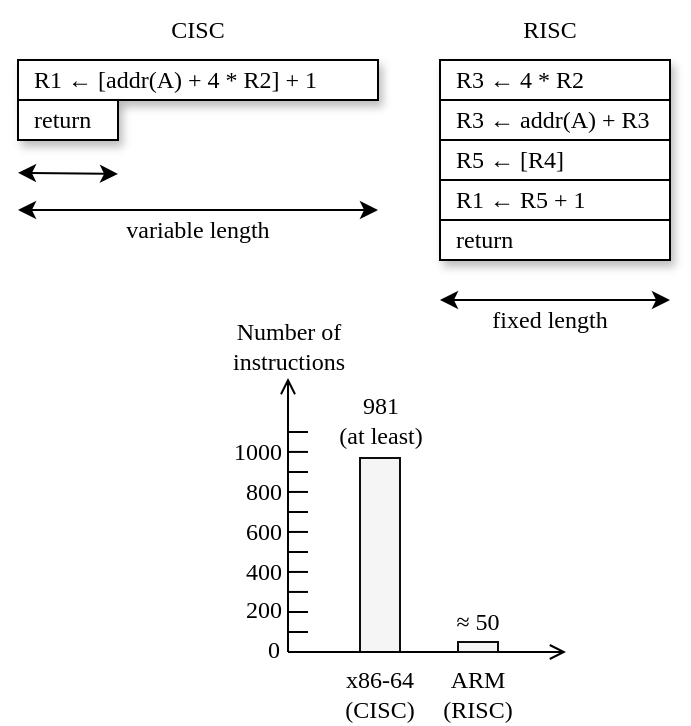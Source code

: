 <mxfile version="22.1.15" type="device">
  <diagram name="Page-1" id="iMk0fkADi3fu9BNBoA8n">
    <mxGraphModel dx="863" dy="512" grid="1" gridSize="10" guides="1" tooltips="1" connect="1" arrows="1" fold="1" page="1" pageScale="1" pageWidth="850" pageHeight="1100" math="0" shadow="0">
      <root>
        <mxCell id="0" />
        <mxCell id="1" parent="0" />
        <mxCell id="UowoolXHHow6wMS4l7hl-9" value="" style="rounded=0;whiteSpace=wrap;html=1;fontFamily=Computer Modern;align=left;shadow=1;" parent="1" vertex="1">
          <mxGeometry x="351" y="200" width="115" height="100" as="geometry" />
        </mxCell>
        <mxCell id="UowoolXHHow6wMS4l7hl-1" value="&amp;nbsp; R1&amp;nbsp;←&amp;nbsp;[addr(A) + 4 * R2] + 1" style="rounded=0;whiteSpace=wrap;html=1;fontFamily=Computer Modern;align=left;shadow=1;" parent="1" vertex="1">
          <mxGeometry x="140" y="200" width="180" height="20" as="geometry" />
        </mxCell>
        <mxCell id="UowoolXHHow6wMS4l7hl-2" value="&amp;nbsp; R3 ←&amp;nbsp;4 * R2" style="rounded=0;whiteSpace=wrap;html=1;fontFamily=Computer Modern;align=left;" parent="1" vertex="1">
          <mxGeometry x="351" y="200" width="115" height="20" as="geometry" />
        </mxCell>
        <mxCell id="UowoolXHHow6wMS4l7hl-3" value="&amp;nbsp; R3 ←&amp;nbsp;addr(A) + R3" style="rounded=0;whiteSpace=wrap;html=1;fontFamily=Computer Modern;align=left;" parent="1" vertex="1">
          <mxGeometry x="351" y="220" width="115" height="20" as="geometry" />
        </mxCell>
        <mxCell id="UowoolXHHow6wMS4l7hl-4" value="&amp;nbsp; R5 ←&amp;nbsp;[R4]" style="rounded=0;whiteSpace=wrap;html=1;fontFamily=Computer Modern;align=left;" parent="1" vertex="1">
          <mxGeometry x="351" y="240" width="115" height="20" as="geometry" />
        </mxCell>
        <mxCell id="UowoolXHHow6wMS4l7hl-5" value="&amp;nbsp; R1 ←&amp;nbsp;R5 + 1" style="rounded=0;whiteSpace=wrap;html=1;fontFamily=Computer Modern;align=left;" parent="1" vertex="1">
          <mxGeometry x="351" y="260" width="115" height="20" as="geometry" />
        </mxCell>
        <mxCell id="UowoolXHHow6wMS4l7hl-6" value="&amp;nbsp; return" style="rounded=0;whiteSpace=wrap;html=1;fontFamily=Computer Modern;align=left;" parent="1" vertex="1">
          <mxGeometry x="351" y="280" width="115" height="20" as="geometry" />
        </mxCell>
        <mxCell id="UowoolXHHow6wMS4l7hl-7" value="&amp;nbsp; return" style="rounded=0;whiteSpace=wrap;html=1;fontFamily=Computer Modern;align=left;shadow=1;" parent="1" vertex="1">
          <mxGeometry x="140" y="220" width="50" height="20" as="geometry" />
        </mxCell>
        <mxCell id="UowoolXHHow6wMS4l7hl-8" value="" style="endArrow=classic;startArrow=classic;html=1;rounded=0;" parent="1" edge="1">
          <mxGeometry width="50" height="50" relative="1" as="geometry">
            <mxPoint x="140" y="275" as="sourcePoint" />
            <mxPoint x="320" y="275" as="targetPoint" />
          </mxGeometry>
        </mxCell>
        <mxCell id="UowoolXHHow6wMS4l7hl-10" value="variable length" style="text;html=1;strokeColor=none;fillColor=none;align=center;verticalAlign=middle;whiteSpace=wrap;rounded=0;fontFamily=Computer Modern;" parent="1" vertex="1">
          <mxGeometry x="180" y="270" width="100" height="30" as="geometry" />
        </mxCell>
        <mxCell id="UowoolXHHow6wMS4l7hl-11" value="" style="endArrow=classic;startArrow=classic;html=1;rounded=0;" parent="1" edge="1">
          <mxGeometry width="50" height="50" relative="1" as="geometry">
            <mxPoint x="140" y="256.43" as="sourcePoint" />
            <mxPoint x="190" y="257" as="targetPoint" />
          </mxGeometry>
        </mxCell>
        <mxCell id="UowoolXHHow6wMS4l7hl-12" value="" style="endArrow=classic;startArrow=classic;html=1;rounded=0;" parent="1" edge="1">
          <mxGeometry width="50" height="50" relative="1" as="geometry">
            <mxPoint x="351" y="320" as="sourcePoint" />
            <mxPoint x="466" y="320" as="targetPoint" />
          </mxGeometry>
        </mxCell>
        <mxCell id="UowoolXHHow6wMS4l7hl-13" value="fixed length" style="text;html=1;strokeColor=none;fillColor=none;align=center;verticalAlign=middle;whiteSpace=wrap;rounded=0;fontFamily=Computer Modern;" parent="1" vertex="1">
          <mxGeometry x="356" y="315" width="100" height="30" as="geometry" />
        </mxCell>
        <mxCell id="UowoolXHHow6wMS4l7hl-14" value="CISC" style="text;html=1;strokeColor=none;fillColor=none;align=center;verticalAlign=middle;whiteSpace=wrap;rounded=0;fontFamily=Computer Modern;" parent="1" vertex="1">
          <mxGeometry x="180" y="170" width="100" height="30" as="geometry" />
        </mxCell>
        <mxCell id="UowoolXHHow6wMS4l7hl-15" value="RISC" style="text;html=1;strokeColor=none;fillColor=none;align=center;verticalAlign=middle;whiteSpace=wrap;rounded=0;fontFamily=Computer Modern;" parent="1" vertex="1">
          <mxGeometry x="356" y="170" width="100" height="30" as="geometry" />
        </mxCell>
        <mxCell id="cX08sPH2XXJ4aZE651Kv-1" value="" style="rounded=0;whiteSpace=wrap;html=1;fillColor=#f5f5f5;fontColor=#333333;strokeColor=#0D0D0D;" parent="1" vertex="1">
          <mxGeometry x="311" y="399" width="20" height="97" as="geometry" />
        </mxCell>
        <mxCell id="cX08sPH2XXJ4aZE651Kv-2" value="" style="endArrow=open;html=1;rounded=0;endFill=0;" parent="1" edge="1">
          <mxGeometry width="50" height="50" relative="1" as="geometry">
            <mxPoint x="275" y="496" as="sourcePoint" />
            <mxPoint x="275" y="359" as="targetPoint" />
          </mxGeometry>
        </mxCell>
        <mxCell id="cX08sPH2XXJ4aZE651Kv-3" value="" style="endArrow=open;html=1;rounded=0;endFill=0;" parent="1" edge="1">
          <mxGeometry width="50" height="50" relative="1" as="geometry">
            <mxPoint x="275" y="496" as="sourcePoint" />
            <mxPoint x="414" y="496" as="targetPoint" />
          </mxGeometry>
        </mxCell>
        <mxCell id="cX08sPH2XXJ4aZE651Kv-4" value="" style="rounded=0;whiteSpace=wrap;html=1;fillColor=#f5f5f5;fontColor=#333333;strokeColor=#0D0D0D;" parent="1" vertex="1">
          <mxGeometry x="360" y="491" width="20" height="5" as="geometry" />
        </mxCell>
        <mxCell id="cX08sPH2XXJ4aZE651Kv-5" value="ARM&lt;br&gt;(RISC)" style="text;html=1;strokeColor=none;fillColor=none;align=center;verticalAlign=middle;whiteSpace=wrap;rounded=0;fontFamily=Computer Modern;" parent="1" vertex="1">
          <mxGeometry x="350" y="502" width="40" height="30" as="geometry" />
        </mxCell>
        <mxCell id="cX08sPH2XXJ4aZE651Kv-6" value="x86-64&lt;br&gt;(CISC)" style="text;html=1;strokeColor=none;fillColor=none;align=center;verticalAlign=middle;whiteSpace=wrap;rounded=0;fontFamily=Computer Modern;" parent="1" vertex="1">
          <mxGeometry x="296" y="502" width="50" height="30" as="geometry" />
        </mxCell>
        <mxCell id="cX08sPH2XXJ4aZE651Kv-8" value="≈ 50" style="text;html=1;strokeColor=none;fillColor=none;align=center;verticalAlign=middle;whiteSpace=wrap;rounded=0;fontFamily=Computer Modern;" parent="1" vertex="1">
          <mxGeometry x="355" y="476" width="30" height="10" as="geometry" />
        </mxCell>
        <mxCell id="cX08sPH2XXJ4aZE651Kv-9" value="981 &lt;br&gt;(at least)" style="text;html=1;strokeColor=none;fillColor=none;align=center;verticalAlign=middle;whiteSpace=wrap;rounded=0;fontFamily=Computer Modern;" parent="1" vertex="1">
          <mxGeometry x="288.5" y="370" width="65" height="20" as="geometry" />
        </mxCell>
        <mxCell id="cX08sPH2XXJ4aZE651Kv-10" value="Number of &lt;br&gt;instructions" style="text;html=1;strokeColor=none;fillColor=none;align=center;verticalAlign=middle;whiteSpace=wrap;rounded=0;fontFamily=Computer Modern;rotation=0;" parent="1" vertex="1">
          <mxGeometry x="231" y="328" width="89" height="30" as="geometry" />
        </mxCell>
        <mxCell id="cX08sPH2XXJ4aZE651Kv-13" value="0" style="text;html=1;strokeColor=none;fillColor=none;align=center;verticalAlign=middle;whiteSpace=wrap;rounded=0;fontFamily=Computer Modern;rotation=0;" parent="1" vertex="1">
          <mxGeometry x="261" y="480" width="14" height="30" as="geometry" />
        </mxCell>
        <mxCell id="O-PCgVhMF34WY9ha6jFn-5" value="200" style="text;html=1;strokeColor=none;fillColor=none;align=center;verticalAlign=middle;whiteSpace=wrap;rounded=0;fontFamily=Computer Modern;rotation=0;" vertex="1" parent="1">
          <mxGeometry x="256" y="460" width="14" height="30" as="geometry" />
        </mxCell>
        <mxCell id="O-PCgVhMF34WY9ha6jFn-10" value="400" style="text;html=1;strokeColor=none;fillColor=none;align=center;verticalAlign=middle;whiteSpace=wrap;rounded=0;fontFamily=Computer Modern;rotation=0;" vertex="1" parent="1">
          <mxGeometry x="256" y="441" width="14" height="30" as="geometry" />
        </mxCell>
        <mxCell id="O-PCgVhMF34WY9ha6jFn-22" value="800" style="text;html=1;strokeColor=none;fillColor=none;align=center;verticalAlign=middle;whiteSpace=wrap;rounded=0;fontFamily=Computer Modern;rotation=0;" vertex="1" parent="1">
          <mxGeometry x="256" y="401" width="14" height="30" as="geometry" />
        </mxCell>
        <mxCell id="O-PCgVhMF34WY9ha6jFn-49" value="600" style="text;html=1;strokeColor=none;fillColor=none;align=center;verticalAlign=middle;whiteSpace=wrap;rounded=0;fontFamily=Computer Modern;rotation=0;" vertex="1" parent="1">
          <mxGeometry x="256" y="426" width="14" height="20" as="geometry" />
        </mxCell>
        <mxCell id="O-PCgVhMF34WY9ha6jFn-50" value="1000" style="text;html=1;strokeColor=none;fillColor=none;align=center;verticalAlign=middle;whiteSpace=wrap;rounded=0;fontFamily=Computer Modern;rotation=0;" vertex="1" parent="1">
          <mxGeometry x="250" y="384" width="20" height="24" as="geometry" />
        </mxCell>
        <mxCell id="O-PCgVhMF34WY9ha6jFn-51" value="" style="endArrow=none;html=1;rounded=0;entryX=1;entryY=1;entryDx=0;entryDy=0;" edge="1" parent="1">
          <mxGeometry width="50" height="50" relative="1" as="geometry">
            <mxPoint x="285" y="386" as="sourcePoint" />
            <mxPoint x="275" y="386" as="targetPoint" />
          </mxGeometry>
        </mxCell>
        <mxCell id="O-PCgVhMF34WY9ha6jFn-52" value="" style="endArrow=none;html=1;rounded=0;entryX=1;entryY=1;entryDx=0;entryDy=0;" edge="1" parent="1">
          <mxGeometry width="50" height="50" relative="1" as="geometry">
            <mxPoint x="285" y="395.96" as="sourcePoint" />
            <mxPoint x="275" y="395.96" as="targetPoint" />
          </mxGeometry>
        </mxCell>
        <mxCell id="O-PCgVhMF34WY9ha6jFn-53" value="" style="endArrow=none;html=1;rounded=0;entryX=1;entryY=1;entryDx=0;entryDy=0;" edge="1" parent="1">
          <mxGeometry width="50" height="50" relative="1" as="geometry">
            <mxPoint x="285" y="406" as="sourcePoint" />
            <mxPoint x="275" y="406" as="targetPoint" />
          </mxGeometry>
        </mxCell>
        <mxCell id="O-PCgVhMF34WY9ha6jFn-54" value="" style="endArrow=none;html=1;rounded=0;entryX=1;entryY=1;entryDx=0;entryDy=0;" edge="1" parent="1">
          <mxGeometry width="50" height="50" relative="1" as="geometry">
            <mxPoint x="285" y="415.97" as="sourcePoint" />
            <mxPoint x="275" y="415.97" as="targetPoint" />
          </mxGeometry>
        </mxCell>
        <mxCell id="O-PCgVhMF34WY9ha6jFn-55" value="" style="endArrow=none;html=1;rounded=0;entryX=1;entryY=1;entryDx=0;entryDy=0;" edge="1" parent="1">
          <mxGeometry width="50" height="50" relative="1" as="geometry">
            <mxPoint x="285" y="426" as="sourcePoint" />
            <mxPoint x="275" y="426" as="targetPoint" />
          </mxGeometry>
        </mxCell>
        <mxCell id="O-PCgVhMF34WY9ha6jFn-56" value="" style="endArrow=none;html=1;rounded=0;entryX=1;entryY=1;entryDx=0;entryDy=0;" edge="1" parent="1">
          <mxGeometry width="50" height="50" relative="1" as="geometry">
            <mxPoint x="285" y="435.97" as="sourcePoint" />
            <mxPoint x="275" y="435.97" as="targetPoint" />
          </mxGeometry>
        </mxCell>
        <mxCell id="O-PCgVhMF34WY9ha6jFn-57" value="" style="endArrow=none;html=1;rounded=0;entryX=1;entryY=1;entryDx=0;entryDy=0;" edge="1" parent="1">
          <mxGeometry width="50" height="50" relative="1" as="geometry">
            <mxPoint x="285" y="446" as="sourcePoint" />
            <mxPoint x="275" y="446" as="targetPoint" />
          </mxGeometry>
        </mxCell>
        <mxCell id="O-PCgVhMF34WY9ha6jFn-58" value="" style="endArrow=none;html=1;rounded=0;entryX=1;entryY=1;entryDx=0;entryDy=0;" edge="1" parent="1">
          <mxGeometry width="50" height="50" relative="1" as="geometry">
            <mxPoint x="285" y="455.97" as="sourcePoint" />
            <mxPoint x="275" y="455.97" as="targetPoint" />
          </mxGeometry>
        </mxCell>
        <mxCell id="O-PCgVhMF34WY9ha6jFn-59" value="" style="endArrow=none;html=1;rounded=0;entryX=1;entryY=1;entryDx=0;entryDy=0;" edge="1" parent="1">
          <mxGeometry width="50" height="50" relative="1" as="geometry">
            <mxPoint x="285" y="465.97" as="sourcePoint" />
            <mxPoint x="275" y="465.97" as="targetPoint" />
          </mxGeometry>
        </mxCell>
        <mxCell id="O-PCgVhMF34WY9ha6jFn-60" value="" style="endArrow=none;html=1;rounded=0;entryX=1;entryY=1;entryDx=0;entryDy=0;" edge="1" parent="1">
          <mxGeometry width="50" height="50" relative="1" as="geometry">
            <mxPoint x="285" y="476" as="sourcePoint" />
            <mxPoint x="275" y="476" as="targetPoint" />
          </mxGeometry>
        </mxCell>
        <mxCell id="O-PCgVhMF34WY9ha6jFn-61" value="" style="endArrow=none;html=1;rounded=0;entryX=1;entryY=1;entryDx=0;entryDy=0;" edge="1" parent="1">
          <mxGeometry width="50" height="50" relative="1" as="geometry">
            <mxPoint x="285" y="486" as="sourcePoint" />
            <mxPoint x="275" y="486" as="targetPoint" />
          </mxGeometry>
        </mxCell>
      </root>
    </mxGraphModel>
  </diagram>
</mxfile>
